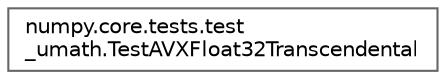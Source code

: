 digraph "Graphical Class Hierarchy"
{
 // LATEX_PDF_SIZE
  bgcolor="transparent";
  edge [fontname=Helvetica,fontsize=10,labelfontname=Helvetica,labelfontsize=10];
  node [fontname=Helvetica,fontsize=10,shape=box,height=0.2,width=0.4];
  rankdir="LR";
  Node0 [id="Node000000",label="numpy.core.tests.test\l_umath.TestAVXFloat32Transcendental",height=0.2,width=0.4,color="grey40", fillcolor="white", style="filled",URL="$d1/d49/classnumpy_1_1core_1_1tests_1_1test__umath_1_1TestAVXFloat32Transcendental.html",tooltip=" "];
}
